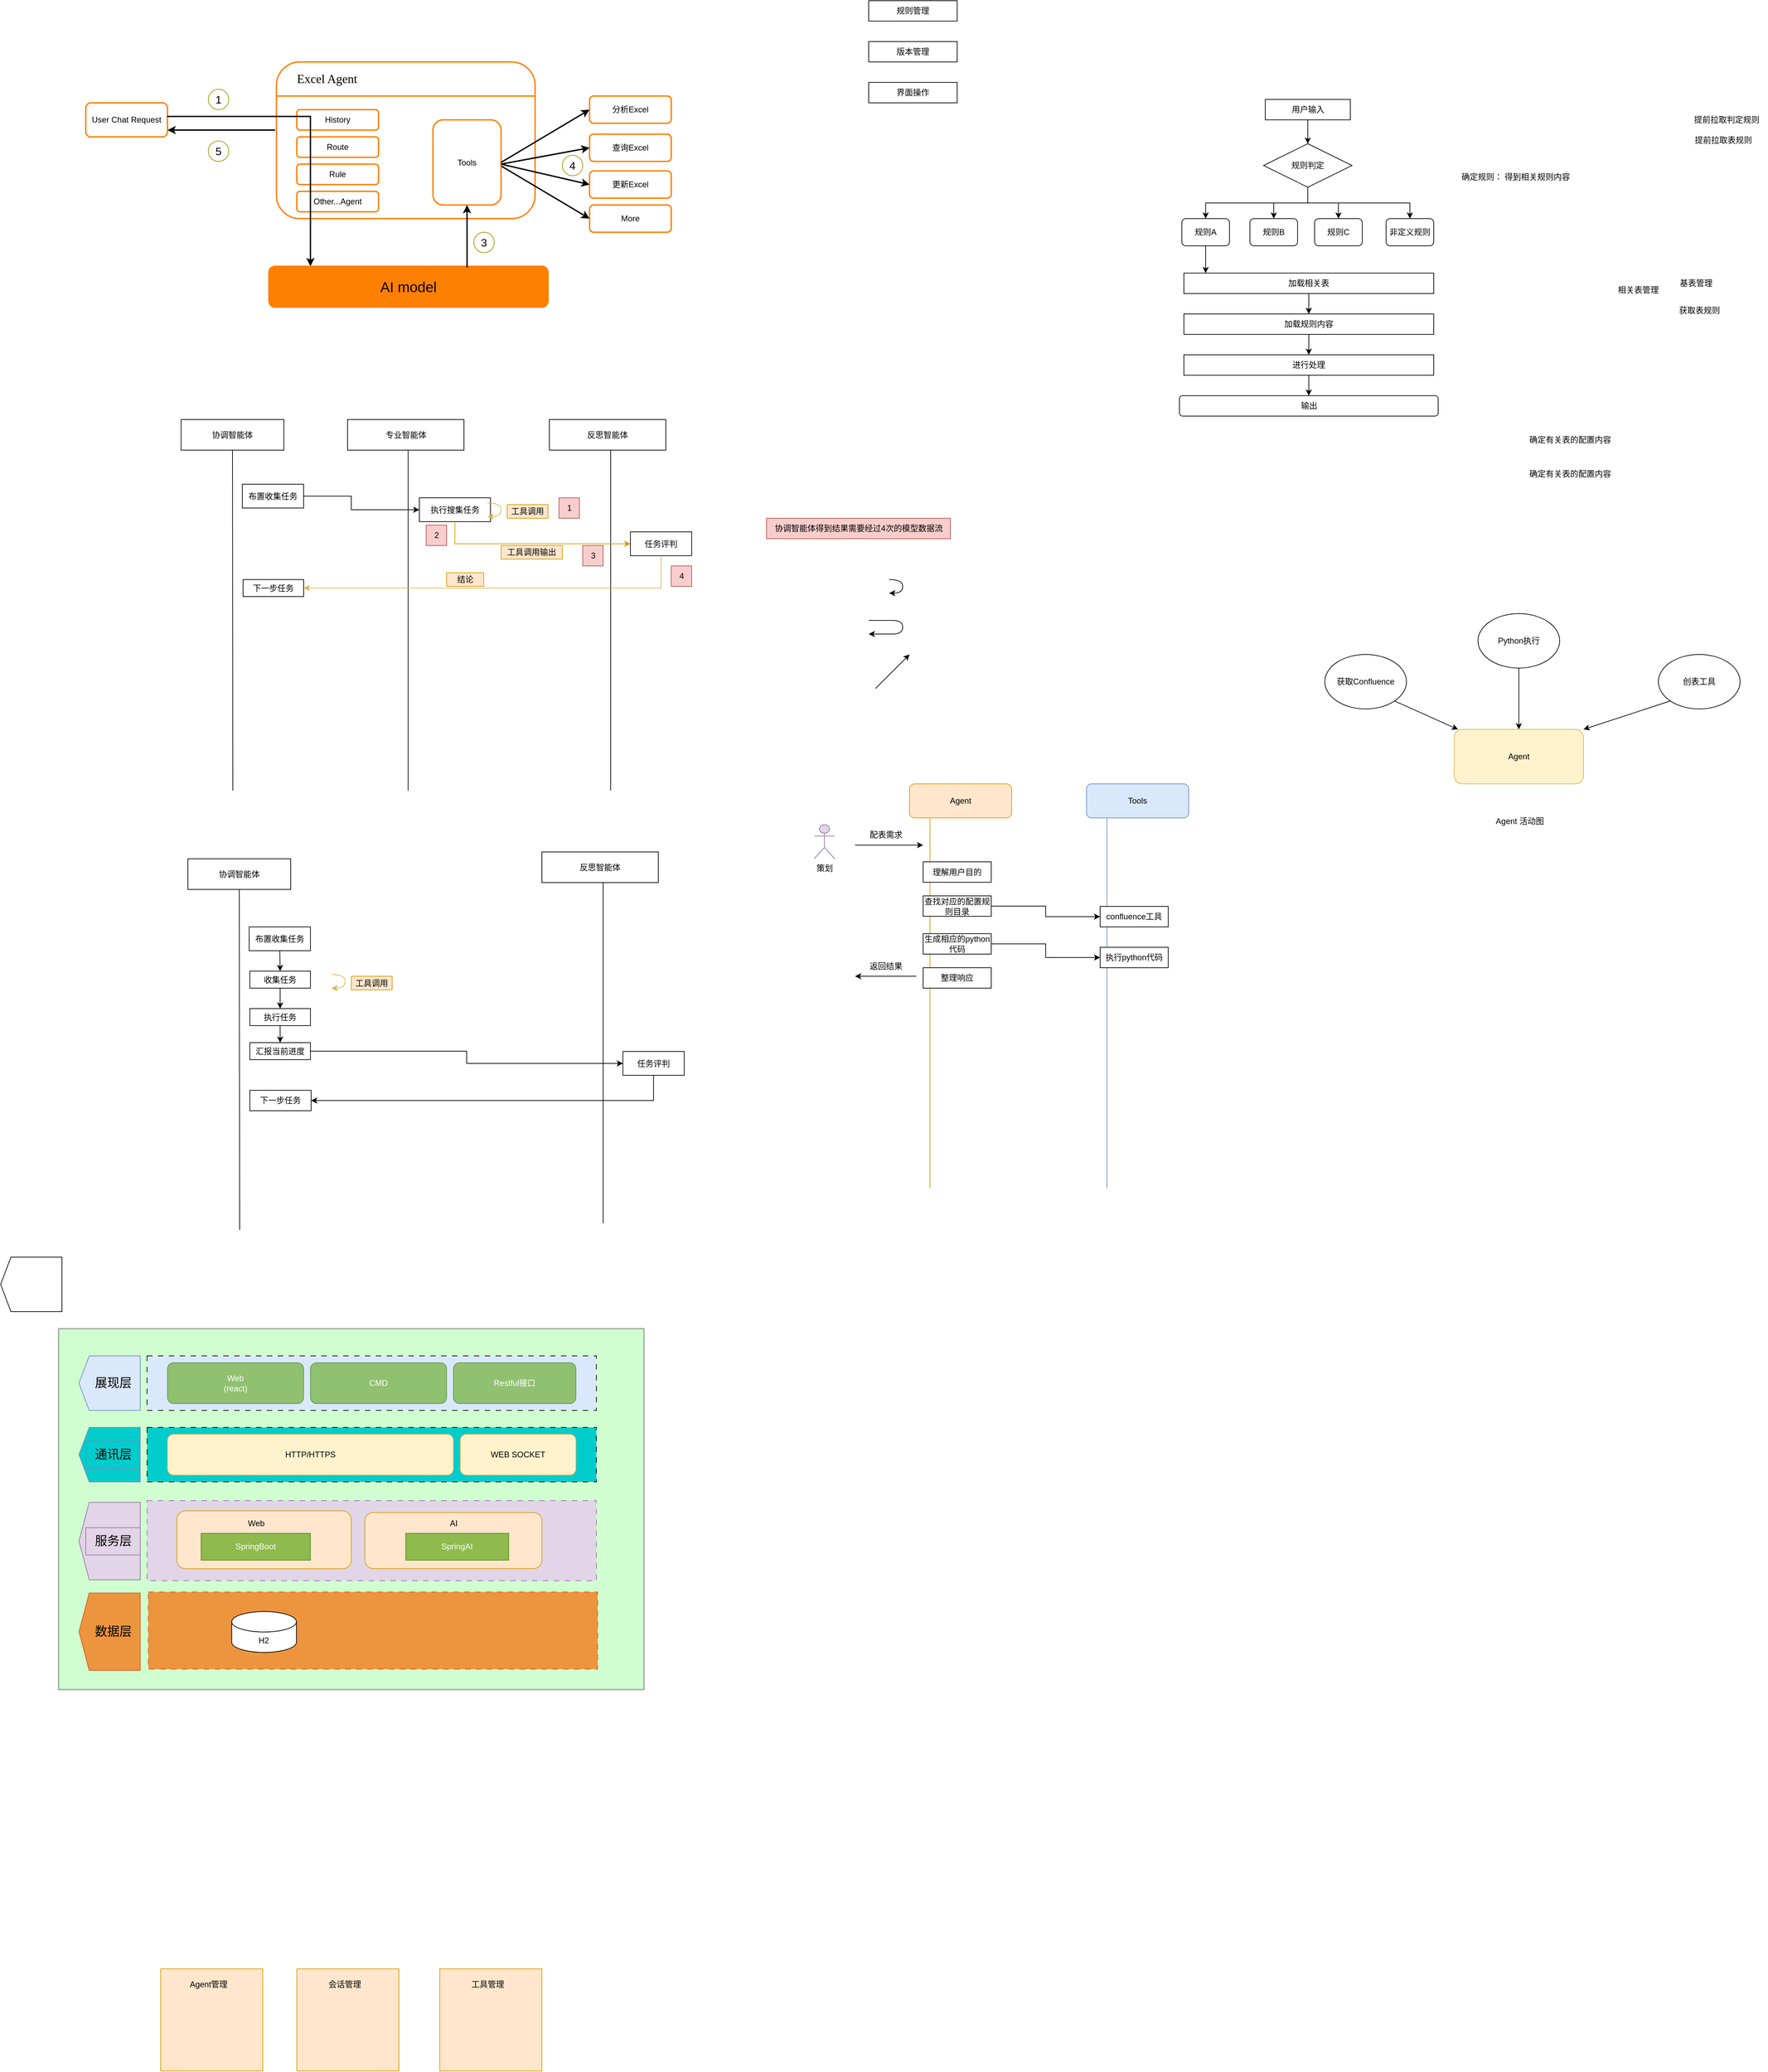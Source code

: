 <mxfile version="27.1.6">
  <diagram name="第 1 页" id="lMS9jua2yjPciFoXlcF-">
    <mxGraphModel dx="1426" dy="751" grid="1" gridSize="10" guides="1" tooltips="1" connect="1" arrows="1" fold="1" page="1" pageScale="1" pageWidth="4681" pageHeight="3300" math="0" shadow="0">
      <root>
        <mxCell id="0" />
        <mxCell id="1" parent="0" />
        <mxCell id="2_Mty83IuTYaTWN7wXRP-2" value="User Chat Request" style="rounded=1;whiteSpace=wrap;html=1;strokeColor=#FF8000;strokeWidth=2;" parent="1" vertex="1">
          <mxGeometry x="190" y="240" width="120" height="50" as="geometry" />
        </mxCell>
        <mxCell id="2_Mty83IuTYaTWN7wXRP-6" value="" style="group;fillColor=none;fillStyle=dashed;" parent="1" vertex="1" connectable="0">
          <mxGeometry x="470" y="180" width="380" height="230" as="geometry" />
        </mxCell>
        <mxCell id="2_Mty83IuTYaTWN7wXRP-4" value="" style="rounded=1;whiteSpace=wrap;html=1;strokeColor=#FF8000;strokeWidth=2;" parent="2_Mty83IuTYaTWN7wXRP-6" vertex="1">
          <mxGeometry width="380" height="230" as="geometry" />
        </mxCell>
        <mxCell id="2_Mty83IuTYaTWN7wXRP-5" value="" style="endArrow=none;html=1;rounded=0;strokeColor=#FF8000;strokeWidth=2;" parent="2_Mty83IuTYaTWN7wXRP-6" edge="1">
          <mxGeometry width="50" height="50" relative="1" as="geometry">
            <mxPoint y="50.003" as="sourcePoint" />
            <mxPoint x="380" y="50.003" as="targetPoint" />
          </mxGeometry>
        </mxCell>
        <mxCell id="2_Mty83IuTYaTWN7wXRP-7" value="&lt;font style=&quot;font-size: 18px;&quot;&gt;Excel Agent&lt;/font&gt;" style="text;html=1;align=center;verticalAlign=middle;resizable=0;points=[];autosize=1;strokeColor=none;fillColor=none;fontSize=15;fontFamily=Verdana;" parent="2_Mty83IuTYaTWN7wXRP-6" vertex="1">
          <mxGeometry x="9" y="5" width="130" height="40" as="geometry" />
        </mxCell>
        <mxCell id="2_Mty83IuTYaTWN7wXRP-14" value="Route" style="rounded=1;whiteSpace=wrap;html=1;strokeColor=#FF8000;strokeWidth=2;" parent="2_Mty83IuTYaTWN7wXRP-6" vertex="1">
          <mxGeometry x="30" y="110" width="120" height="30" as="geometry" />
        </mxCell>
        <mxCell id="2_Mty83IuTYaTWN7wXRP-15" value="Rule" style="rounded=1;whiteSpace=wrap;html=1;strokeColor=#FF8000;strokeWidth=2;" parent="2_Mty83IuTYaTWN7wXRP-6" vertex="1">
          <mxGeometry x="30" y="150" width="120" height="30" as="geometry" />
        </mxCell>
        <mxCell id="2_Mty83IuTYaTWN7wXRP-16" value="Other...Agent" style="rounded=1;whiteSpace=wrap;html=1;strokeColor=#FF8000;strokeWidth=2;" parent="2_Mty83IuTYaTWN7wXRP-6" vertex="1">
          <mxGeometry x="30" y="190" width="120" height="30" as="geometry" />
        </mxCell>
        <mxCell id="2_Mty83IuTYaTWN7wXRP-17" value="History" style="rounded=1;whiteSpace=wrap;html=1;strokeColor=#FF8000;strokeWidth=2;fillColor=none;" parent="2_Mty83IuTYaTWN7wXRP-6" vertex="1">
          <mxGeometry x="30" y="70" width="120" height="30" as="geometry" />
        </mxCell>
        <mxCell id="2_Mty83IuTYaTWN7wXRP-19" value="Tools" style="rounded=1;whiteSpace=wrap;html=1;strokeColor=#FF8000;strokeWidth=2;" parent="2_Mty83IuTYaTWN7wXRP-6" vertex="1">
          <mxGeometry x="230" y="85" width="100" height="125" as="geometry" />
        </mxCell>
        <mxCell id="2_Mty83IuTYaTWN7wXRP-18" value="" style="endArrow=classic;html=1;rounded=0;edgeStyle=orthogonalEdgeStyle;strokeWidth=2;exitX=0.996;exitY=0.399;exitDx=0;exitDy=0;exitPerimeter=0;" parent="1" source="2_Mty83IuTYaTWN7wXRP-2" edge="1">
          <mxGeometry width="50" height="50" relative="1" as="geometry">
            <mxPoint x="330" y="260" as="sourcePoint" />
            <mxPoint x="520" y="480" as="targetPoint" />
            <Array as="points">
              <mxPoint x="520" y="260" />
            </Array>
          </mxGeometry>
        </mxCell>
        <mxCell id="2_Mty83IuTYaTWN7wXRP-12" value="&lt;font style=&quot;font-size: 21px;&quot;&gt;AI model&lt;/font&gt;" style="rounded=1;whiteSpace=wrap;html=1;strokeColor=#FF8000;strokeWidth=2;fillColor=#FF8000;" parent="1" vertex="1">
          <mxGeometry x="459" y="480" width="410" height="60" as="geometry" />
        </mxCell>
        <mxCell id="2_Mty83IuTYaTWN7wXRP-20" value="查询Excel" style="rounded=1;whiteSpace=wrap;html=1;strokeColor=#FF8000;strokeWidth=2;" parent="1" vertex="1">
          <mxGeometry x="930" y="286" width="120" height="40" as="geometry" />
        </mxCell>
        <mxCell id="2_Mty83IuTYaTWN7wXRP-21" value="分析Excel" style="rounded=1;whiteSpace=wrap;html=1;strokeColor=#FF8000;strokeWidth=2;" parent="1" vertex="1">
          <mxGeometry x="930" y="230" width="120" height="40" as="geometry" />
        </mxCell>
        <mxCell id="2_Mty83IuTYaTWN7wXRP-22" value="更新Excel" style="rounded=1;whiteSpace=wrap;html=1;strokeColor=#FF8000;strokeWidth=2;" parent="1" vertex="1">
          <mxGeometry x="930" y="340" width="120" height="40" as="geometry" />
        </mxCell>
        <mxCell id="2_Mty83IuTYaTWN7wXRP-23" value="" style="endArrow=classic;html=1;rounded=0;exitX=0.71;exitY=0.033;exitDx=0;exitDy=0;exitPerimeter=0;entryX=0.5;entryY=1;entryDx=0;entryDy=0;strokeWidth=2;" parent="1" source="2_Mty83IuTYaTWN7wXRP-12" target="2_Mty83IuTYaTWN7wXRP-19" edge="1">
          <mxGeometry width="50" height="50" relative="1" as="geometry">
            <mxPoint x="700" y="410" as="sourcePoint" />
            <mxPoint x="750" y="360" as="targetPoint" />
          </mxGeometry>
        </mxCell>
        <mxCell id="2_Mty83IuTYaTWN7wXRP-24" value="" style="endArrow=classic;html=1;rounded=0;exitX=1;exitY=0.5;exitDx=0;exitDy=0;entryX=0;entryY=0.5;entryDx=0;entryDy=0;strokeWidth=2;" parent="1" source="2_Mty83IuTYaTWN7wXRP-19" target="2_Mty83IuTYaTWN7wXRP-21" edge="1">
          <mxGeometry width="50" height="50" relative="1" as="geometry">
            <mxPoint x="810" y="320" as="sourcePoint" />
            <mxPoint x="860" y="270" as="targetPoint" />
          </mxGeometry>
        </mxCell>
        <mxCell id="2_Mty83IuTYaTWN7wXRP-25" value="" style="endArrow=classic;html=1;rounded=0;entryX=0;entryY=0.5;entryDx=0;entryDy=0;strokeWidth=2;" parent="1" target="2_Mty83IuTYaTWN7wXRP-20" edge="1">
          <mxGeometry width="50" height="50" relative="1" as="geometry">
            <mxPoint x="800" y="330" as="sourcePoint" />
            <mxPoint x="940" y="250" as="targetPoint" />
          </mxGeometry>
        </mxCell>
        <mxCell id="2_Mty83IuTYaTWN7wXRP-26" value="" style="endArrow=classic;html=1;rounded=0;entryX=0;entryY=0.5;entryDx=0;entryDy=0;strokeWidth=2;" parent="1" target="2_Mty83IuTYaTWN7wXRP-22" edge="1">
          <mxGeometry width="50" height="50" relative="1" as="geometry">
            <mxPoint x="800" y="330" as="sourcePoint" />
            <mxPoint x="940" y="320" as="targetPoint" />
          </mxGeometry>
        </mxCell>
        <mxCell id="2_Mty83IuTYaTWN7wXRP-27" value="" style="endArrow=classic;html=1;rounded=0;exitX=-0.005;exitY=0.435;exitDx=0;exitDy=0;exitPerimeter=0;strokeWidth=2;" parent="1" source="2_Mty83IuTYaTWN7wXRP-4" edge="1">
          <mxGeometry width="50" height="50" relative="1" as="geometry">
            <mxPoint x="450" y="280" as="sourcePoint" />
            <mxPoint x="310" y="280" as="targetPoint" />
          </mxGeometry>
        </mxCell>
        <mxCell id="2_Mty83IuTYaTWN7wXRP-29" value="&lt;font style=&quot;font-size: 16px;&quot;&gt;1&lt;/font&gt;" style="ellipse;whiteSpace=wrap;html=1;fillColor=none;strokeColor=#999900;" parent="1" vertex="1">
          <mxGeometry x="370" y="220" width="30" height="30" as="geometry" />
        </mxCell>
        <mxCell id="2_Mty83IuTYaTWN7wXRP-30" value="&lt;font style=&quot;font-size: 16px;&quot;&gt;5&lt;/font&gt;" style="ellipse;whiteSpace=wrap;html=1;fillColor=none;strokeColor=#999900;" parent="1" vertex="1">
          <mxGeometry x="370" y="296" width="30" height="30" as="geometry" />
        </mxCell>
        <mxCell id="2_Mty83IuTYaTWN7wXRP-31" value="&lt;font style=&quot;font-size: 16px;&quot;&gt;3&lt;/font&gt;" style="ellipse;whiteSpace=wrap;html=1;fillColor=none;strokeColor=#999900;" parent="1" vertex="1">
          <mxGeometry x="760" y="430" width="30" height="30" as="geometry" />
        </mxCell>
        <mxCell id="2_Mty83IuTYaTWN7wXRP-32" value="&lt;font style=&quot;font-size: 16px;&quot;&gt;4&lt;/font&gt;" style="ellipse;whiteSpace=wrap;html=1;fillColor=none;strokeColor=#999900;" parent="1" vertex="1">
          <mxGeometry x="890" y="317" width="30" height="30" as="geometry" />
        </mxCell>
        <mxCell id="2_Mty83IuTYaTWN7wXRP-33" value="More" style="rounded=1;whiteSpace=wrap;html=1;strokeColor=#FF8000;strokeWidth=2;" parent="1" vertex="1">
          <mxGeometry x="930" y="390" width="120" height="40" as="geometry" />
        </mxCell>
        <mxCell id="2_Mty83IuTYaTWN7wXRP-34" value="" style="endArrow=classic;html=1;rounded=0;entryX=0;entryY=0.5;entryDx=0;entryDy=0;strokeWidth=2;exitX=1.008;exitY=0.545;exitDx=0;exitDy=0;exitPerimeter=0;" parent="1" source="2_Mty83IuTYaTWN7wXRP-19" target="2_Mty83IuTYaTWN7wXRP-33" edge="1">
          <mxGeometry width="50" height="50" relative="1" as="geometry">
            <mxPoint x="810" y="340" as="sourcePoint" />
            <mxPoint x="940" y="370" as="targetPoint" />
          </mxGeometry>
        </mxCell>
        <mxCell id="u-bmeiGmhYx5XkkNCnXn-22" style="edgeStyle=orthogonalEdgeStyle;rounded=0;orthogonalLoop=1;jettySize=auto;html=1;exitX=0.5;exitY=1;exitDx=0;exitDy=0;entryX=0.5;entryY=0;entryDx=0;entryDy=0;" parent="1" source="u-bmeiGmhYx5XkkNCnXn-1" target="u-bmeiGmhYx5XkkNCnXn-2" edge="1">
          <mxGeometry relative="1" as="geometry" />
        </mxCell>
        <mxCell id="u-bmeiGmhYx5XkkNCnXn-1" value="用户输入" style="rounded=0;whiteSpace=wrap;html=1;" parent="1" vertex="1">
          <mxGeometry x="1922.5" y="235" width="125" height="30" as="geometry" />
        </mxCell>
        <mxCell id="u-bmeiGmhYx5XkkNCnXn-10" style="edgeStyle=orthogonalEdgeStyle;rounded=0;orthogonalLoop=1;jettySize=auto;html=1;exitX=0.5;exitY=1;exitDx=0;exitDy=0;entryX=0.5;entryY=0;entryDx=0;entryDy=0;" parent="1" source="u-bmeiGmhYx5XkkNCnXn-2" target="u-bmeiGmhYx5XkkNCnXn-6" edge="1">
          <mxGeometry relative="1" as="geometry" />
        </mxCell>
        <mxCell id="u-bmeiGmhYx5XkkNCnXn-11" style="edgeStyle=orthogonalEdgeStyle;rounded=0;orthogonalLoop=1;jettySize=auto;html=1;exitX=0.5;exitY=1;exitDx=0;exitDy=0;entryX=0.5;entryY=0;entryDx=0;entryDy=0;" parent="1" source="u-bmeiGmhYx5XkkNCnXn-2" target="u-bmeiGmhYx5XkkNCnXn-7" edge="1">
          <mxGeometry relative="1" as="geometry" />
        </mxCell>
        <mxCell id="u-bmeiGmhYx5XkkNCnXn-12" style="edgeStyle=orthogonalEdgeStyle;rounded=0;orthogonalLoop=1;jettySize=auto;html=1;exitX=0.5;exitY=1;exitDx=0;exitDy=0;entryX=0.5;entryY=0;entryDx=0;entryDy=0;" parent="1" source="u-bmeiGmhYx5XkkNCnXn-2" target="u-bmeiGmhYx5XkkNCnXn-8" edge="1">
          <mxGeometry relative="1" as="geometry" />
        </mxCell>
        <mxCell id="u-bmeiGmhYx5XkkNCnXn-13" style="edgeStyle=orthogonalEdgeStyle;rounded=0;orthogonalLoop=1;jettySize=auto;html=1;exitX=0.5;exitY=1;exitDx=0;exitDy=0;entryX=0.5;entryY=0;entryDx=0;entryDy=0;" parent="1" source="u-bmeiGmhYx5XkkNCnXn-2" target="u-bmeiGmhYx5XkkNCnXn-9" edge="1">
          <mxGeometry relative="1" as="geometry" />
        </mxCell>
        <mxCell id="u-bmeiGmhYx5XkkNCnXn-2" value="规则判定" style="rhombus;whiteSpace=wrap;html=1;" parent="1" vertex="1">
          <mxGeometry x="1920" y="300" width="130" height="64" as="geometry" />
        </mxCell>
        <mxCell id="u-bmeiGmhYx5XkkNCnXn-3" value="规则管理" style="rounded=0;whiteSpace=wrap;html=1;" parent="1" vertex="1">
          <mxGeometry x="1340" y="90" width="130" height="30" as="geometry" />
        </mxCell>
        <mxCell id="u-bmeiGmhYx5XkkNCnXn-4" value="版本管理" style="rounded=0;whiteSpace=wrap;html=1;" parent="1" vertex="1">
          <mxGeometry x="1340" y="150" width="130" height="30" as="geometry" />
        </mxCell>
        <mxCell id="u-bmeiGmhYx5XkkNCnXn-5" value="界面操作" style="rounded=0;whiteSpace=wrap;html=1;" parent="1" vertex="1">
          <mxGeometry x="1340" y="210" width="130" height="30" as="geometry" />
        </mxCell>
        <mxCell id="u-bmeiGmhYx5XkkNCnXn-6" value="规则A" style="rounded=1;whiteSpace=wrap;html=1;" parent="1" vertex="1">
          <mxGeometry x="1800" y="410" width="70" height="40" as="geometry" />
        </mxCell>
        <mxCell id="u-bmeiGmhYx5XkkNCnXn-7" value="规则B" style="rounded=1;whiteSpace=wrap;html=1;" parent="1" vertex="1">
          <mxGeometry x="1900" y="410" width="70" height="40" as="geometry" />
        </mxCell>
        <mxCell id="u-bmeiGmhYx5XkkNCnXn-8" value="规则C" style="rounded=1;whiteSpace=wrap;html=1;" parent="1" vertex="1">
          <mxGeometry x="1995" y="410" width="70" height="40" as="geometry" />
        </mxCell>
        <mxCell id="u-bmeiGmhYx5XkkNCnXn-9" value="非定义规则" style="rounded=1;whiteSpace=wrap;html=1;" parent="1" vertex="1">
          <mxGeometry x="2100" y="410" width="70" height="40" as="geometry" />
        </mxCell>
        <mxCell id="u-bmeiGmhYx5XkkNCnXn-14" value="输出" style="rounded=1;whiteSpace=wrap;html=1;" parent="1" vertex="1">
          <mxGeometry x="1796.5" y="670" width="380" height="30" as="geometry" />
        </mxCell>
        <mxCell id="u-bmeiGmhYx5XkkNCnXn-19" style="edgeStyle=orthogonalEdgeStyle;rounded=0;orthogonalLoop=1;jettySize=auto;html=1;exitX=0.5;exitY=1;exitDx=0;exitDy=0;" parent="1" source="u-bmeiGmhYx5XkkNCnXn-15" target="u-bmeiGmhYx5XkkNCnXn-16" edge="1">
          <mxGeometry relative="1" as="geometry" />
        </mxCell>
        <mxCell id="u-bmeiGmhYx5XkkNCnXn-15" value="加载相关表" style="rounded=0;whiteSpace=wrap;html=1;" parent="1" vertex="1">
          <mxGeometry x="1803" y="490" width="367" height="30" as="geometry" />
        </mxCell>
        <mxCell id="u-bmeiGmhYx5XkkNCnXn-20" style="edgeStyle=orthogonalEdgeStyle;rounded=0;orthogonalLoop=1;jettySize=auto;html=1;exitX=0.5;exitY=1;exitDx=0;exitDy=0;entryX=0.5;entryY=0;entryDx=0;entryDy=0;" parent="1" source="u-bmeiGmhYx5XkkNCnXn-16" target="u-bmeiGmhYx5XkkNCnXn-17" edge="1">
          <mxGeometry relative="1" as="geometry" />
        </mxCell>
        <mxCell id="u-bmeiGmhYx5XkkNCnXn-16" value="加载规则内容" style="rounded=0;whiteSpace=wrap;html=1;" parent="1" vertex="1">
          <mxGeometry x="1803" y="550" width="367" height="30" as="geometry" />
        </mxCell>
        <mxCell id="u-bmeiGmhYx5XkkNCnXn-21" style="edgeStyle=orthogonalEdgeStyle;rounded=0;orthogonalLoop=1;jettySize=auto;html=1;exitX=0.5;exitY=1;exitDx=0;exitDy=0;" parent="1" source="u-bmeiGmhYx5XkkNCnXn-17" target="u-bmeiGmhYx5XkkNCnXn-14" edge="1">
          <mxGeometry relative="1" as="geometry" />
        </mxCell>
        <mxCell id="u-bmeiGmhYx5XkkNCnXn-17" value="进行处理" style="rounded=0;whiteSpace=wrap;html=1;" parent="1" vertex="1">
          <mxGeometry x="1803" y="610" width="367" height="30" as="geometry" />
        </mxCell>
        <mxCell id="u-bmeiGmhYx5XkkNCnXn-18" style="edgeStyle=orthogonalEdgeStyle;rounded=0;orthogonalLoop=1;jettySize=auto;html=1;exitX=0.5;exitY=1;exitDx=0;exitDy=0;" parent="1" source="u-bmeiGmhYx5XkkNCnXn-6" edge="1">
          <mxGeometry relative="1" as="geometry">
            <mxPoint x="1835" y="490" as="targetPoint" />
          </mxGeometry>
        </mxCell>
        <mxCell id="u-bmeiGmhYx5XkkNCnXn-24" value="提前拉取判定规则" style="text;html=1;align=center;verticalAlign=middle;resizable=0;points=[];autosize=1;strokeColor=none;fillColor=none;" parent="1" vertex="1">
          <mxGeometry x="2540" y="250" width="120" height="30" as="geometry" />
        </mxCell>
        <mxCell id="u-bmeiGmhYx5XkkNCnXn-25" value="提前拉取表规则" style="text;html=1;align=center;verticalAlign=middle;resizable=0;points=[];autosize=1;strokeColor=none;fillColor=none;" parent="1" vertex="1">
          <mxGeometry x="2540" y="280" width="110" height="30" as="geometry" />
        </mxCell>
        <mxCell id="u-bmeiGmhYx5XkkNCnXn-26" value="相关表管理" style="text;html=1;align=center;verticalAlign=middle;resizable=0;points=[];autosize=1;strokeColor=none;fillColor=none;" parent="1" vertex="1">
          <mxGeometry x="2430" y="500" width="80" height="30" as="geometry" />
        </mxCell>
        <mxCell id="u-bmeiGmhYx5XkkNCnXn-27" value="基表管理" style="text;html=1;align=center;verticalAlign=middle;resizable=0;points=[];autosize=1;strokeColor=none;fillColor=none;" parent="1" vertex="1">
          <mxGeometry x="2520" y="490" width="70" height="30" as="geometry" />
        </mxCell>
        <mxCell id="u-bmeiGmhYx5XkkNCnXn-28" value="获取表规则" style="text;html=1;align=center;verticalAlign=middle;resizable=0;points=[];autosize=1;strokeColor=none;fillColor=none;" parent="1" vertex="1">
          <mxGeometry x="2520" y="530" width="80" height="30" as="geometry" />
        </mxCell>
        <mxCell id="u-bmeiGmhYx5XkkNCnXn-29" value="确定规则： 得到相关规则内容" style="text;html=1;align=center;verticalAlign=middle;resizable=0;points=[];autosize=1;strokeColor=none;fillColor=none;" parent="1" vertex="1">
          <mxGeometry x="2200" y="334" width="180" height="30" as="geometry" />
        </mxCell>
        <mxCell id="u-bmeiGmhYx5XkkNCnXn-30" value="确定有关表的配置内容" style="text;html=1;align=center;verticalAlign=middle;resizable=0;points=[];autosize=1;strokeColor=none;fillColor=none;" parent="1" vertex="1">
          <mxGeometry x="2300" y="720" width="140" height="30" as="geometry" />
        </mxCell>
        <mxCell id="u-bmeiGmhYx5XkkNCnXn-31" value="确定有关表的配置内容" style="text;html=1;align=center;verticalAlign=middle;resizable=0;points=[];autosize=1;strokeColor=none;fillColor=none;" parent="1" vertex="1">
          <mxGeometry x="2300" y="770" width="140" height="30" as="geometry" />
        </mxCell>
        <mxCell id="_TTQdavlwrZ-r9L4tjRO-7" value="" style="group" parent="1" vertex="1" connectable="0">
          <mxGeometry x="871" y="705" width="209" height="545" as="geometry" />
        </mxCell>
        <mxCell id="_TTQdavlwrZ-r9L4tjRO-3" value="反思智能体" style="rounded=0;whiteSpace=wrap;html=1;" parent="_TTQdavlwrZ-r9L4tjRO-7" vertex="1">
          <mxGeometry width="171" height="45" as="geometry" />
        </mxCell>
        <mxCell id="_TTQdavlwrZ-r9L4tjRO-6" value="" style="endArrow=none;html=1;rounded=0;entryX=0.5;entryY=1;entryDx=0;entryDy=0;" parent="_TTQdavlwrZ-r9L4tjRO-7" edge="1">
          <mxGeometry width="50" height="50" relative="1" as="geometry">
            <mxPoint x="90" y="545" as="sourcePoint" />
            <mxPoint x="90" y="45" as="targetPoint" />
          </mxGeometry>
        </mxCell>
        <mxCell id="_TTQdavlwrZ-r9L4tjRO-22" value="任务评判" style="rounded=0;whiteSpace=wrap;html=1;" parent="_TTQdavlwrZ-r9L4tjRO-7" vertex="1">
          <mxGeometry x="119" y="165" width="90" height="35" as="geometry" />
        </mxCell>
        <mxCell id="_TTQdavlwrZ-r9L4tjRO-55" value="1" style="text;html=1;align=center;verticalAlign=middle;resizable=0;points=[];autosize=1;strokeColor=#b85450;fillColor=#f8cecc;" parent="_TTQdavlwrZ-r9L4tjRO-7" vertex="1">
          <mxGeometry x="14" y="115" width="30" height="30" as="geometry" />
        </mxCell>
        <mxCell id="_TTQdavlwrZ-r9L4tjRO-57" value="4" style="text;html=1;align=center;verticalAlign=middle;resizable=0;points=[];autosize=1;strokeColor=#b85450;fillColor=#f8cecc;" parent="_TTQdavlwrZ-r9L4tjRO-7" vertex="1">
          <mxGeometry x="179" y="215" width="30" height="30" as="geometry" />
        </mxCell>
        <mxCell id="_TTQdavlwrZ-r9L4tjRO-66" value="3" style="text;html=1;align=center;verticalAlign=middle;resizable=0;points=[];autosize=1;strokeColor=#b85450;fillColor=#f8cecc;" parent="_TTQdavlwrZ-r9L4tjRO-7" vertex="1">
          <mxGeometry x="49" y="185" width="30" height="30" as="geometry" />
        </mxCell>
        <mxCell id="_TTQdavlwrZ-r9L4tjRO-8" value="" style="group" parent="1" vertex="1" connectable="0">
          <mxGeometry x="574.5" y="705" width="235.5" height="545" as="geometry" />
        </mxCell>
        <mxCell id="_TTQdavlwrZ-r9L4tjRO-2" value="专业智能体" style="rounded=0;whiteSpace=wrap;html=1;" parent="_TTQdavlwrZ-r9L4tjRO-8" vertex="1">
          <mxGeometry width="171" height="45" as="geometry" />
        </mxCell>
        <mxCell id="_TTQdavlwrZ-r9L4tjRO-5" value="" style="endArrow=none;html=1;rounded=0;entryX=0.5;entryY=1;entryDx=0;entryDy=0;" parent="_TTQdavlwrZ-r9L4tjRO-8" edge="1">
          <mxGeometry width="50" height="50" relative="1" as="geometry">
            <mxPoint x="89" y="545" as="sourcePoint" />
            <mxPoint x="89" y="45" as="targetPoint" />
          </mxGeometry>
        </mxCell>
        <mxCell id="_TTQdavlwrZ-r9L4tjRO-11" value="执行搜集任务" style="rounded=0;whiteSpace=wrap;html=1;" parent="_TTQdavlwrZ-r9L4tjRO-8" vertex="1">
          <mxGeometry x="105.5" y="115" width="104.5" height="35" as="geometry" />
        </mxCell>
        <mxCell id="_TTQdavlwrZ-r9L4tjRO-15" value="" style="curved=1;endArrow=classic;html=1;rounded=0;fillColor=#fff2cc;strokeColor=#d6b656;" parent="_TTQdavlwrZ-r9L4tjRO-8" edge="1">
          <mxGeometry width="50" height="50" relative="1" as="geometry">
            <mxPoint x="205.5" y="122.5" as="sourcePoint" />
            <mxPoint x="205.5" y="142.5" as="targetPoint" />
            <Array as="points">
              <mxPoint x="225.5" y="122.5" />
              <mxPoint x="225.5" y="142.5" />
            </Array>
          </mxGeometry>
        </mxCell>
        <mxCell id="_TTQdavlwrZ-r9L4tjRO-34" value="&lt;span style=&quot;text-wrap-mode: nowrap;&quot;&gt;结论&lt;/span&gt;" style="rounded=0;whiteSpace=wrap;html=1;fillColor=#ffe6cc;strokeColor=#d79b00;" parent="_TTQdavlwrZ-r9L4tjRO-8" vertex="1">
          <mxGeometry x="145.5" y="225" width="54.5" height="20" as="geometry" />
        </mxCell>
        <mxCell id="_TTQdavlwrZ-r9L4tjRO-56" value="2" style="text;html=1;align=center;verticalAlign=middle;resizable=0;points=[];autosize=1;strokeColor=#b85450;fillColor=#f8cecc;" parent="_TTQdavlwrZ-r9L4tjRO-8" vertex="1">
          <mxGeometry x="115.5" y="155" width="30" height="30" as="geometry" />
        </mxCell>
        <mxCell id="_TTQdavlwrZ-r9L4tjRO-9" value="" style="group" parent="1" vertex="1" connectable="0">
          <mxGeometry x="330" y="705" width="211" height="545" as="geometry" />
        </mxCell>
        <mxCell id="_TTQdavlwrZ-r9L4tjRO-1" value="协调智能体" style="rounded=0;whiteSpace=wrap;html=1;" parent="_TTQdavlwrZ-r9L4tjRO-9" vertex="1">
          <mxGeometry width="151" height="45" as="geometry" />
        </mxCell>
        <mxCell id="_TTQdavlwrZ-r9L4tjRO-4" value="" style="endArrow=none;html=1;rounded=0;entryX=0.5;entryY=1;entryDx=0;entryDy=0;" parent="_TTQdavlwrZ-r9L4tjRO-9" target="_TTQdavlwrZ-r9L4tjRO-1" edge="1">
          <mxGeometry width="50" height="50" relative="1" as="geometry">
            <mxPoint x="76" y="545" as="sourcePoint" />
            <mxPoint x="151" y="485" as="targetPoint" />
          </mxGeometry>
        </mxCell>
        <mxCell id="_TTQdavlwrZ-r9L4tjRO-10" value="布置收集任务" style="rounded=0;whiteSpace=wrap;html=1;" parent="_TTQdavlwrZ-r9L4tjRO-9" vertex="1">
          <mxGeometry x="90" y="95" width="90" height="35" as="geometry" />
        </mxCell>
        <mxCell id="_TTQdavlwrZ-r9L4tjRO-31" value="下一步任务" style="rounded=0;whiteSpace=wrap;html=1;" parent="_TTQdavlwrZ-r9L4tjRO-9" vertex="1">
          <mxGeometry x="91" y="235" width="89" height="25" as="geometry" />
        </mxCell>
        <mxCell id="_TTQdavlwrZ-r9L4tjRO-12" value="" style="curved=1;endArrow=classic;html=1;rounded=0;" parent="1" edge="1">
          <mxGeometry width="50" height="50" relative="1" as="geometry">
            <mxPoint x="1370" y="940" as="sourcePoint" />
            <mxPoint x="1370" y="960" as="targetPoint" />
            <Array as="points">
              <mxPoint x="1390" y="940" />
              <mxPoint x="1390" y="960" />
            </Array>
          </mxGeometry>
        </mxCell>
        <mxCell id="_TTQdavlwrZ-r9L4tjRO-13" value="" style="curved=1;endArrow=classic;html=1;rounded=0;" parent="1" edge="1">
          <mxGeometry width="50" height="50" relative="1" as="geometry">
            <mxPoint x="1340" y="1000" as="sourcePoint" />
            <mxPoint x="1340" y="1020" as="targetPoint" />
            <Array as="points">
              <mxPoint x="1360" y="1000" />
              <mxPoint x="1390" y="1000" />
              <mxPoint x="1390" y="1020" />
              <mxPoint x="1360" y="1020" />
            </Array>
          </mxGeometry>
        </mxCell>
        <mxCell id="_TTQdavlwrZ-r9L4tjRO-17" value="" style="endArrow=classic;html=1;rounded=0;" parent="1" edge="1">
          <mxGeometry width="50" height="50" relative="1" as="geometry">
            <mxPoint x="1350" y="1100" as="sourcePoint" />
            <mxPoint x="1400" y="1050" as="targetPoint" />
          </mxGeometry>
        </mxCell>
        <mxCell id="_TTQdavlwrZ-r9L4tjRO-27" value="" style="endArrow=classic;html=1;rounded=0;exitX=1;exitY=0.5;exitDx=0;exitDy=0;edgeStyle=orthogonalEdgeStyle;entryX=0;entryY=0.5;entryDx=0;entryDy=0;" parent="1" source="_TTQdavlwrZ-r9L4tjRO-10" target="_TTQdavlwrZ-r9L4tjRO-11" edge="1">
          <mxGeometry width="50" height="50" relative="1" as="geometry">
            <mxPoint x="550" y="960" as="sourcePoint" />
            <mxPoint x="600" y="910" as="targetPoint" />
            <Array as="points">
              <mxPoint x="580" y="818" />
              <mxPoint x="580" y="838" />
            </Array>
          </mxGeometry>
        </mxCell>
        <mxCell id="_TTQdavlwrZ-r9L4tjRO-28" value="&lt;span style=&quot;text-wrap-mode: nowrap;&quot;&gt;工具调用&lt;/span&gt;" style="rounded=0;whiteSpace=wrap;html=1;fillColor=#ffe6cc;strokeColor=#d79b00;" parent="1" vertex="1">
          <mxGeometry x="809" y="830" width="60" height="20" as="geometry" />
        </mxCell>
        <mxCell id="_TTQdavlwrZ-r9L4tjRO-29" value="" style="endArrow=classic;html=1;rounded=0;edgeStyle=orthogonalEdgeStyle;exitX=0.5;exitY=1;exitDx=0;exitDy=0;fillColor=#ffe6cc;strokeColor=#d79b00;" parent="1" source="_TTQdavlwrZ-r9L4tjRO-11" target="_TTQdavlwrZ-r9L4tjRO-22" edge="1">
          <mxGeometry width="50" height="50" relative="1" as="geometry">
            <mxPoint x="700" y="860" as="sourcePoint" />
            <mxPoint x="927.97" y="892.5" as="targetPoint" />
            <Array as="points">
              <mxPoint x="732" y="860" />
              <mxPoint x="732" y="890" />
            </Array>
          </mxGeometry>
        </mxCell>
        <mxCell id="_TTQdavlwrZ-r9L4tjRO-30" value="&lt;span style=&quot;text-wrap-mode: nowrap;&quot;&gt;工具调用输出&lt;/span&gt;" style="rounded=0;whiteSpace=wrap;html=1;fillColor=#ffe6cc;strokeColor=#d79b00;" parent="1" vertex="1">
          <mxGeometry x="800" y="890" width="90" height="20" as="geometry" />
        </mxCell>
        <mxCell id="_TTQdavlwrZ-r9L4tjRO-32" style="edgeStyle=orthogonalEdgeStyle;rounded=0;orthogonalLoop=1;jettySize=auto;html=1;exitX=0.5;exitY=1;exitDx=0;exitDy=0;entryX=1;entryY=0.5;entryDx=0;entryDy=0;fillColor=#fff2cc;strokeColor=#d6b656;" parent="1" source="_TTQdavlwrZ-r9L4tjRO-22" target="_TTQdavlwrZ-r9L4tjRO-31" edge="1">
          <mxGeometry relative="1" as="geometry" />
        </mxCell>
        <mxCell id="_TTQdavlwrZ-r9L4tjRO-35" value="" style="group" parent="1" vertex="1" connectable="0">
          <mxGeometry x="860" y="1340" width="190" height="545" as="geometry" />
        </mxCell>
        <mxCell id="_TTQdavlwrZ-r9L4tjRO-36" value="反思智能体" style="rounded=0;whiteSpace=wrap;html=1;" parent="_TTQdavlwrZ-r9L4tjRO-35" vertex="1">
          <mxGeometry width="171" height="45" as="geometry" />
        </mxCell>
        <mxCell id="_TTQdavlwrZ-r9L4tjRO-37" value="" style="endArrow=none;html=1;rounded=0;entryX=0.5;entryY=1;entryDx=0;entryDy=0;" parent="_TTQdavlwrZ-r9L4tjRO-35" edge="1">
          <mxGeometry width="50" height="50" relative="1" as="geometry">
            <mxPoint x="90" y="545" as="sourcePoint" />
            <mxPoint x="90" y="45" as="targetPoint" />
          </mxGeometry>
        </mxCell>
        <mxCell id="_TTQdavlwrZ-r9L4tjRO-38" value="任务评判" style="rounded=0;whiteSpace=wrap;html=1;" parent="_TTQdavlwrZ-r9L4tjRO-35" vertex="1">
          <mxGeometry x="119" y="293" width="90" height="35" as="geometry" />
        </mxCell>
        <mxCell id="_TTQdavlwrZ-r9L4tjRO-45" value="" style="group" parent="1" vertex="1" connectable="0">
          <mxGeometry x="340" y="1350" width="211" height="545" as="geometry" />
        </mxCell>
        <mxCell id="_TTQdavlwrZ-r9L4tjRO-46" value="协调智能体" style="rounded=0;whiteSpace=wrap;html=1;" parent="_TTQdavlwrZ-r9L4tjRO-45" vertex="1">
          <mxGeometry width="151" height="45" as="geometry" />
        </mxCell>
        <mxCell id="_TTQdavlwrZ-r9L4tjRO-47" value="" style="endArrow=none;html=1;rounded=0;entryX=0.5;entryY=1;entryDx=0;entryDy=0;" parent="_TTQdavlwrZ-r9L4tjRO-45" target="_TTQdavlwrZ-r9L4tjRO-46" edge="1">
          <mxGeometry width="50" height="50" relative="1" as="geometry">
            <mxPoint x="76" y="545" as="sourcePoint" />
            <mxPoint x="151" y="485" as="targetPoint" />
          </mxGeometry>
        </mxCell>
        <mxCell id="_TTQdavlwrZ-r9L4tjRO-78" style="edgeStyle=orthogonalEdgeStyle;rounded=0;orthogonalLoop=1;jettySize=auto;html=1;exitX=0.5;exitY=1;exitDx=0;exitDy=0;entryX=0.5;entryY=0;entryDx=0;entryDy=0;" parent="_TTQdavlwrZ-r9L4tjRO-45" source="_TTQdavlwrZ-r9L4tjRO-48" target="_TTQdavlwrZ-r9L4tjRO-49" edge="1">
          <mxGeometry relative="1" as="geometry" />
        </mxCell>
        <mxCell id="_TTQdavlwrZ-r9L4tjRO-48" value="布置收集任务" style="rounded=0;whiteSpace=wrap;html=1;" parent="_TTQdavlwrZ-r9L4tjRO-45" vertex="1">
          <mxGeometry x="90" y="100" width="90" height="35" as="geometry" />
        </mxCell>
        <mxCell id="_TTQdavlwrZ-r9L4tjRO-79" style="edgeStyle=orthogonalEdgeStyle;rounded=0;orthogonalLoop=1;jettySize=auto;html=1;exitX=0.5;exitY=1;exitDx=0;exitDy=0;" parent="_TTQdavlwrZ-r9L4tjRO-45" source="_TTQdavlwrZ-r9L4tjRO-49" target="_TTQdavlwrZ-r9L4tjRO-67" edge="1">
          <mxGeometry relative="1" as="geometry" />
        </mxCell>
        <mxCell id="_TTQdavlwrZ-r9L4tjRO-49" value="收集任务" style="rounded=0;whiteSpace=wrap;html=1;" parent="_TTQdavlwrZ-r9L4tjRO-45" vertex="1">
          <mxGeometry x="91" y="165" width="89" height="25" as="geometry" />
        </mxCell>
        <mxCell id="_TTQdavlwrZ-r9L4tjRO-80" style="edgeStyle=orthogonalEdgeStyle;rounded=0;orthogonalLoop=1;jettySize=auto;html=1;exitX=0.5;exitY=1;exitDx=0;exitDy=0;entryX=0.5;entryY=0;entryDx=0;entryDy=0;" parent="_TTQdavlwrZ-r9L4tjRO-45" source="_TTQdavlwrZ-r9L4tjRO-67" target="_TTQdavlwrZ-r9L4tjRO-77" edge="1">
          <mxGeometry relative="1" as="geometry">
            <mxPoint x="135.333" y="250" as="targetPoint" />
          </mxGeometry>
        </mxCell>
        <mxCell id="_TTQdavlwrZ-r9L4tjRO-67" value="执行任务" style="rounded=0;whiteSpace=wrap;html=1;" parent="_TTQdavlwrZ-r9L4tjRO-45" vertex="1">
          <mxGeometry x="91" y="220" width="89" height="25" as="geometry" />
        </mxCell>
        <mxCell id="_TTQdavlwrZ-r9L4tjRO-77" value="汇报当前进度" style="rounded=0;whiteSpace=wrap;html=1;" parent="_TTQdavlwrZ-r9L4tjRO-45" vertex="1">
          <mxGeometry x="91" y="270" width="89" height="25" as="geometry" />
        </mxCell>
        <mxCell id="_TTQdavlwrZ-r9L4tjRO-82" value="下一步任务" style="rounded=0;whiteSpace=wrap;html=1;" parent="_TTQdavlwrZ-r9L4tjRO-45" vertex="1">
          <mxGeometry x="91" y="340" width="90" height="30" as="geometry" />
        </mxCell>
        <mxCell id="_TTQdavlwrZ-r9L4tjRO-58" value="协调智能体得到结果需要经过4次的模型数据流" style="text;html=1;align=center;verticalAlign=middle;resizable=0;points=[];autosize=1;strokeColor=#b85450;fillColor=#f8cecc;" parent="1" vertex="1">
          <mxGeometry x="1190" y="850" width="270" height="30" as="geometry" />
        </mxCell>
        <mxCell id="_TTQdavlwrZ-r9L4tjRO-69" value="" style="curved=1;endArrow=classic;html=1;rounded=0;fillColor=#fff2cc;strokeColor=#d6b656;" parent="1" edge="1">
          <mxGeometry width="50" height="50" relative="1" as="geometry">
            <mxPoint x="551" y="1520" as="sourcePoint" />
            <mxPoint x="551" y="1540" as="targetPoint" />
            <Array as="points">
              <mxPoint x="571" y="1520" />
              <mxPoint x="571" y="1540" />
            </Array>
          </mxGeometry>
        </mxCell>
        <mxCell id="_TTQdavlwrZ-r9L4tjRO-70" value="&lt;span style=&quot;text-wrap-mode: nowrap;&quot;&gt;工具调用&lt;/span&gt;" style="rounded=0;whiteSpace=wrap;html=1;fillColor=#ffe6cc;strokeColor=#d79b00;" parent="1" vertex="1">
          <mxGeometry x="580" y="1522.5" width="60" height="20" as="geometry" />
        </mxCell>
        <mxCell id="_TTQdavlwrZ-r9L4tjRO-81" style="edgeStyle=orthogonalEdgeStyle;rounded=0;orthogonalLoop=1;jettySize=auto;html=1;exitX=1;exitY=0.5;exitDx=0;exitDy=0;entryX=0;entryY=0.5;entryDx=0;entryDy=0;" parent="1" source="_TTQdavlwrZ-r9L4tjRO-77" target="_TTQdavlwrZ-r9L4tjRO-38" edge="1">
          <mxGeometry relative="1" as="geometry" />
        </mxCell>
        <mxCell id="_TTQdavlwrZ-r9L4tjRO-83" style="edgeStyle=orthogonalEdgeStyle;rounded=0;orthogonalLoop=1;jettySize=auto;html=1;exitX=0.5;exitY=1;exitDx=0;exitDy=0;entryX=1;entryY=0.5;entryDx=0;entryDy=0;" parent="1" source="_TTQdavlwrZ-r9L4tjRO-38" target="_TTQdavlwrZ-r9L4tjRO-82" edge="1">
          <mxGeometry relative="1" as="geometry" />
        </mxCell>
        <mxCell id="Nz6BkkhqgRyXza3POle4-1" value="Agent" style="rounded=1;whiteSpace=wrap;html=1;fillColor=#fff2cc;strokeColor=#d6b656;" parent="1" vertex="1">
          <mxGeometry x="2200" y="1160" width="190" height="80" as="geometry" />
        </mxCell>
        <mxCell id="Nz6BkkhqgRyXza3POle4-10" style="edgeStyle=orthogonalEdgeStyle;rounded=0;orthogonalLoop=1;jettySize=auto;html=1;exitX=0.5;exitY=1;exitDx=0;exitDy=0;entryX=0.5;entryY=0;entryDx=0;entryDy=0;" parent="1" source="Nz6BkkhqgRyXza3POle4-2" target="Nz6BkkhqgRyXza3POle4-1" edge="1">
          <mxGeometry relative="1" as="geometry" />
        </mxCell>
        <mxCell id="Nz6BkkhqgRyXza3POle4-2" value="Python执行" style="ellipse;whiteSpace=wrap;html=1;" parent="1" vertex="1">
          <mxGeometry x="2235" y="990" width="120" height="80" as="geometry" />
        </mxCell>
        <mxCell id="Nz6BkkhqgRyXza3POle4-8" style="rounded=0;orthogonalLoop=1;jettySize=auto;html=1;exitX=1;exitY=1;exitDx=0;exitDy=0;" parent="1" source="Nz6BkkhqgRyXza3POle4-3" target="Nz6BkkhqgRyXza3POle4-1" edge="1">
          <mxGeometry relative="1" as="geometry" />
        </mxCell>
        <mxCell id="Nz6BkkhqgRyXza3POle4-3" value="获取Confluence" style="ellipse;whiteSpace=wrap;html=1;" parent="1" vertex="1">
          <mxGeometry x="2010" y="1050" width="120" height="80" as="geometry" />
        </mxCell>
        <mxCell id="Nz6BkkhqgRyXza3POle4-11" style="rounded=0;orthogonalLoop=1;jettySize=auto;html=1;exitX=0;exitY=1;exitDx=0;exitDy=0;entryX=1;entryY=0;entryDx=0;entryDy=0;" parent="1" source="Nz6BkkhqgRyXza3POle4-4" target="Nz6BkkhqgRyXza3POle4-1" edge="1">
          <mxGeometry relative="1" as="geometry" />
        </mxCell>
        <mxCell id="Nz6BkkhqgRyXza3POle4-4" value="创表工具" style="ellipse;whiteSpace=wrap;html=1;" parent="1" vertex="1">
          <mxGeometry x="2500" y="1050" width="120" height="80" as="geometry" />
        </mxCell>
        <mxCell id="Nz6BkkhqgRyXza3POle4-5" value="Agent 活动图" style="text;html=1;align=center;verticalAlign=middle;resizable=0;points=[];autosize=1;strokeColor=none;fillColor=none;" parent="1" vertex="1">
          <mxGeometry x="2251" y="1280" width="90" height="30" as="geometry" />
        </mxCell>
        <mxCell id="Nz6BkkhqgRyXza3POle4-13" value="策划" style="shape=umlActor;verticalLabelPosition=bottom;verticalAlign=top;html=1;outlineConnect=0;fillColor=#e1d5e7;strokeColor=#9673a6;" parent="1" vertex="1">
          <mxGeometry x="1260" y="1300" width="30" height="50" as="geometry" />
        </mxCell>
        <mxCell id="Nz6BkkhqgRyXza3POle4-14" value="" style="endArrow=classic;html=1;rounded=0;" parent="1" edge="1">
          <mxGeometry width="50" height="50" relative="1" as="geometry">
            <mxPoint x="1320" y="1330" as="sourcePoint" />
            <mxPoint x="1420" y="1330" as="targetPoint" />
          </mxGeometry>
        </mxCell>
        <mxCell id="Nz6BkkhqgRyXza3POle4-18" value="" style="group" parent="1" vertex="1" connectable="0">
          <mxGeometry x="1400" y="1240" width="190" height="594" as="geometry" />
        </mxCell>
        <mxCell id="Nz6BkkhqgRyXza3POle4-15" value="Agent" style="rounded=1;whiteSpace=wrap;html=1;fillColor=#ffe6cc;strokeColor=#d79b00;" parent="Nz6BkkhqgRyXza3POle4-18" vertex="1">
          <mxGeometry width="150" height="50" as="geometry" />
        </mxCell>
        <mxCell id="Nz6BkkhqgRyXza3POle4-16" value="" style="endArrow=none;html=1;rounded=0;fillColor=#ffe6cc;strokeColor=#d79b00;" parent="Nz6BkkhqgRyXza3POle4-18" edge="1">
          <mxGeometry width="50" height="50" relative="1" as="geometry">
            <mxPoint x="30" y="594" as="sourcePoint" />
            <mxPoint x="30" y="50" as="targetPoint" />
          </mxGeometry>
        </mxCell>
        <mxCell id="Nz6BkkhqgRyXza3POle4-17" value="理解用户目的" style="rounded=0;whiteSpace=wrap;html=1;" parent="Nz6BkkhqgRyXza3POle4-18" vertex="1">
          <mxGeometry x="20" y="114.5" width="100" height="30" as="geometry" />
        </mxCell>
        <mxCell id="Nz6BkkhqgRyXza3POle4-19" value="查找对应的配置规则目录" style="rounded=0;whiteSpace=wrap;html=1;" parent="Nz6BkkhqgRyXza3POle4-18" vertex="1">
          <mxGeometry x="20" y="164.5" width="100" height="30" as="geometry" />
        </mxCell>
        <mxCell id="Nz6BkkhqgRyXza3POle4-25" value="生成相应的python代码" style="rounded=0;whiteSpace=wrap;html=1;" parent="Nz6BkkhqgRyXza3POle4-18" vertex="1">
          <mxGeometry x="20" y="220" width="100" height="30" as="geometry" />
        </mxCell>
        <mxCell id="Nz6BkkhqgRyXza3POle4-39" value="整理响应" style="rounded=0;whiteSpace=wrap;html=1;" parent="Nz6BkkhqgRyXza3POle4-18" vertex="1">
          <mxGeometry x="20" y="270" width="100" height="30" as="geometry" />
        </mxCell>
        <mxCell id="Nz6BkkhqgRyXza3POle4-26" value="Tools" style="rounded=1;whiteSpace=wrap;html=1;fillColor=#dae8fc;strokeColor=#6c8ebf;" parent="1" vertex="1">
          <mxGeometry x="1660" y="1240" width="150" height="50" as="geometry" />
        </mxCell>
        <mxCell id="Nz6BkkhqgRyXza3POle4-27" value="" style="endArrow=none;html=1;rounded=0;fillColor=#dae8fc;strokeColor=#6c8ebf;" parent="1" edge="1">
          <mxGeometry width="50" height="50" relative="1" as="geometry">
            <mxPoint x="1690" y="1834" as="sourcePoint" />
            <mxPoint x="1690" y="1290" as="targetPoint" />
          </mxGeometry>
        </mxCell>
        <mxCell id="Nz6BkkhqgRyXza3POle4-29" value="confluence工具" style="rounded=0;whiteSpace=wrap;html=1;" parent="1" vertex="1">
          <mxGeometry x="1680" y="1420" width="100" height="30" as="geometry" />
        </mxCell>
        <mxCell id="Nz6BkkhqgRyXza3POle4-28" value="" style="endArrow=classic;html=1;rounded=0;exitX=1;exitY=0.5;exitDx=0;exitDy=0;entryX=0;entryY=0.5;entryDx=0;entryDy=0;edgeStyle=orthogonalEdgeStyle;" parent="1" source="Nz6BkkhqgRyXza3POle4-19" target="Nz6BkkhqgRyXza3POle4-29" edge="1">
          <mxGeometry width="50" height="50" relative="1" as="geometry">
            <mxPoint x="1560" y="1430" as="sourcePoint" />
            <mxPoint x="1610" y="1380" as="targetPoint" />
          </mxGeometry>
        </mxCell>
        <mxCell id="Nz6BkkhqgRyXza3POle4-31" value="执行python代码" style="rounded=0;whiteSpace=wrap;html=1;" parent="1" vertex="1">
          <mxGeometry x="1680" y="1480" width="100" height="30" as="geometry" />
        </mxCell>
        <mxCell id="Nz6BkkhqgRyXza3POle4-32" value="" style="endArrow=classic;html=1;rounded=0;exitX=1;exitY=0.5;exitDx=0;exitDy=0;entryX=0;entryY=0.5;entryDx=0;entryDy=0;edgeStyle=orthogonalEdgeStyle;" parent="1" source="Nz6BkkhqgRyXza3POle4-25" target="Nz6BkkhqgRyXza3POle4-31" edge="1">
          <mxGeometry width="50" height="50" relative="1" as="geometry">
            <mxPoint x="1510" y="1475" as="sourcePoint" />
            <mxPoint x="1675" y="1480" as="targetPoint" />
          </mxGeometry>
        </mxCell>
        <mxCell id="Nz6BkkhqgRyXza3POle4-40" value="" style="endArrow=classic;html=1;rounded=0;" parent="1" edge="1">
          <mxGeometry width="50" height="50" relative="1" as="geometry">
            <mxPoint x="1410" y="1522.5" as="sourcePoint" />
            <mxPoint x="1320" y="1522.5" as="targetPoint" />
          </mxGeometry>
        </mxCell>
        <mxCell id="Nz6BkkhqgRyXza3POle4-41" value="配表需求" style="text;html=1;align=center;verticalAlign=middle;resizable=0;points=[];autosize=1;strokeColor=none;fillColor=none;" parent="1" vertex="1">
          <mxGeometry x="1330" y="1300" width="70" height="30" as="geometry" />
        </mxCell>
        <mxCell id="Nz6BkkhqgRyXza3POle4-42" value="返回结果" style="text;html=1;align=center;verticalAlign=middle;resizable=0;points=[];autosize=1;strokeColor=none;fillColor=none;" parent="1" vertex="1">
          <mxGeometry x="1330" y="1492.5" width="70" height="30" as="geometry" />
        </mxCell>
        <mxCell id="TyW3HTMAZj0W3Az7c0Jq-1" value="" style="rounded=0;whiteSpace=wrap;html=1;fillColor=#63FB63;strokeColor=#000000;strokeWidth=2;opacity=30;" vertex="1" parent="1">
          <mxGeometry x="150" y="2040" width="860" height="530" as="geometry" />
        </mxCell>
        <mxCell id="TyW3HTMAZj0W3Az7c0Jq-2" value="" style="rounded=0;whiteSpace=wrap;html=1;fillColor=#dae8fc;strokeColor=#000000;dashed=1;dashPattern=8 8;strokeWidth=1;" vertex="1" parent="1">
          <mxGeometry x="280" y="2080" width="660" height="80" as="geometry" />
        </mxCell>
        <mxCell id="TyW3HTMAZj0W3Az7c0Jq-3" value="" style="verticalLabelPosition=bottom;verticalAlign=top;html=1;shape=offPageConnector;rounded=0;size=0.167;rotation=90;fillColor=#dae8fc;strokeColor=#6c8ebf;" vertex="1" parent="1">
          <mxGeometry x="185" y="2075" width="80" height="90" as="geometry" />
        </mxCell>
        <mxCell id="TyW3HTMAZj0W3Az7c0Jq-4" value="" style="verticalLabelPosition=bottom;verticalAlign=top;html=1;shape=offPageConnector;rounded=0;size=0.167;rotation=90;" vertex="1" parent="1">
          <mxGeometry x="70" y="1930" width="80" height="90" as="geometry" />
        </mxCell>
        <mxCell id="TyW3HTMAZj0W3Az7c0Jq-5" value="展现层" style="text;html=1;align=center;verticalAlign=middle;resizable=0;points=[];autosize=1;strokeColor=none;fillColor=none;fontSize=18;" vertex="1" parent="1">
          <mxGeometry x="190" y="2100" width="80" height="40" as="geometry" />
        </mxCell>
        <mxCell id="TyW3HTMAZj0W3Az7c0Jq-6" value="Web&lt;div&gt;(react)&lt;/div&gt;" style="rounded=1;whiteSpace=wrap;html=1;fillColor=#60a917;strokeColor=#2D7600;fontColor=#ffffff;opacity=60;" vertex="1" parent="1">
          <mxGeometry x="310" y="2090" width="200" height="60" as="geometry" />
        </mxCell>
        <mxCell id="TyW3HTMAZj0W3Az7c0Jq-7" value="CMD" style="rounded=1;whiteSpace=wrap;html=1;fillColor=#60a917;strokeColor=#2D7600;fontColor=#ffffff;opacity=60;" vertex="1" parent="1">
          <mxGeometry x="520" y="2090" width="200" height="60" as="geometry" />
        </mxCell>
        <mxCell id="TyW3HTMAZj0W3Az7c0Jq-8" value="Restful接口" style="rounded=1;whiteSpace=wrap;html=1;fillColor=#60a917;strokeColor=#2D7600;fontColor=#ffffff;opacity=60;" vertex="1" parent="1">
          <mxGeometry x="730" y="2090" width="180" height="60" as="geometry" />
        </mxCell>
        <mxCell id="TyW3HTMAZj0W3Az7c0Jq-9" value="" style="rounded=0;whiteSpace=wrap;html=1;fillColor=#00CCCC;strokeColor=#000000;dashed=1;dashPattern=8 8;strokeWidth=1;" vertex="1" parent="1">
          <mxGeometry x="280" y="2185" width="660" height="80" as="geometry" />
        </mxCell>
        <mxCell id="TyW3HTMAZj0W3Az7c0Jq-10" value="" style="verticalLabelPosition=bottom;verticalAlign=top;html=1;shape=offPageConnector;rounded=0;size=0.167;rotation=90;fillColor=#00CCCC;strokeColor=#6c8ebf;" vertex="1" parent="1">
          <mxGeometry x="185" y="2180" width="80" height="90" as="geometry" />
        </mxCell>
        <mxCell id="TyW3HTMAZj0W3Az7c0Jq-11" value="通讯层" style="text;html=1;align=center;verticalAlign=middle;resizable=0;points=[];autosize=1;strokeColor=#6c8ebf;fillColor=#00CCCC;fontSize=18;" vertex="1" parent="1">
          <mxGeometry x="190" y="2205" width="80" height="40" as="geometry" />
        </mxCell>
        <mxCell id="TyW3HTMAZj0W3Az7c0Jq-12" value="HTTP/HTTPS" style="rounded=1;whiteSpace=wrap;html=1;fillColor=#fff2cc;strokeColor=#d6b656;" vertex="1" parent="1">
          <mxGeometry x="310" y="2195" width="420" height="60" as="geometry" />
        </mxCell>
        <mxCell id="TyW3HTMAZj0W3Az7c0Jq-13" value="WEB SOCKET" style="rounded=1;whiteSpace=wrap;html=1;fillColor=#fff2cc;strokeColor=#d6b656;" vertex="1" parent="1">
          <mxGeometry x="740" y="2195" width="170" height="60" as="geometry" />
        </mxCell>
        <mxCell id="TyW3HTMAZj0W3Az7c0Jq-14" value="" style="verticalLabelPosition=bottom;verticalAlign=top;html=1;shape=offPageConnector;rounded=0;size=0.167;rotation=90;fillColor=#e1d5e7;strokeColor=#9673a6;" vertex="1" parent="1">
          <mxGeometry x="168.13" y="2306.88" width="113.75" height="90" as="geometry" />
        </mxCell>
        <mxCell id="TyW3HTMAZj0W3Az7c0Jq-15" value="服务层" style="text;html=1;align=center;verticalAlign=middle;resizable=0;points=[];autosize=1;strokeColor=#9673a6;fillColor=#e1d5e7;fontSize=18;" vertex="1" parent="1">
          <mxGeometry x="190" y="2332.25" width="80" height="40" as="geometry" />
        </mxCell>
        <mxCell id="TyW3HTMAZj0W3Az7c0Jq-16" value="" style="rounded=0;whiteSpace=wrap;html=1;fillColor=#e1d5e7;strokeColor=#9673a6;dashed=1;dashPattern=8 8;strokeWidth=1;" vertex="1" parent="1">
          <mxGeometry x="280" y="2292.5" width="660" height="117.5" as="geometry" />
        </mxCell>
        <mxCell id="TyW3HTMAZj0W3Az7c0Jq-29" value="" style="whiteSpace=wrap;html=1;aspect=fixed;fillColor=#ffe6cc;strokeColor=#d79b00;" vertex="1" parent="1">
          <mxGeometry x="300" y="2980" width="150" height="150" as="geometry" />
        </mxCell>
        <mxCell id="TyW3HTMAZj0W3Az7c0Jq-30" value="Agent管理" style="text;html=1;align=center;verticalAlign=middle;resizable=0;points=[];autosize=1;strokeColor=none;fillColor=none;" vertex="1" parent="1">
          <mxGeometry x="330" y="2987.5" width="80" height="30" as="geometry" />
        </mxCell>
        <mxCell id="TyW3HTMAZj0W3Az7c0Jq-31" value="" style="whiteSpace=wrap;html=1;aspect=fixed;fillColor=#ffe6cc;strokeColor=#d79b00;" vertex="1" parent="1">
          <mxGeometry x="500" y="2980" width="150" height="150" as="geometry" />
        </mxCell>
        <mxCell id="TyW3HTMAZj0W3Az7c0Jq-32" value="会话管理" style="text;html=1;align=center;verticalAlign=middle;resizable=0;points=[];autosize=1;strokeColor=none;fillColor=none;" vertex="1" parent="1">
          <mxGeometry x="535" y="2987.5" width="70" height="30" as="geometry" />
        </mxCell>
        <mxCell id="TyW3HTMAZj0W3Az7c0Jq-35" value="" style="rounded=1;whiteSpace=wrap;html=1;fillColor=#ffe6cc;strokeColor=#d79b00;glass=0;" vertex="1" parent="1">
          <mxGeometry x="323.75" y="2307.5" width="256.25" height="85" as="geometry" />
        </mxCell>
        <mxCell id="TyW3HTMAZj0W3Az7c0Jq-33" value="" style="whiteSpace=wrap;html=1;aspect=fixed;fillColor=#ffe6cc;strokeColor=#d79b00;" vertex="1" parent="1">
          <mxGeometry x="710" y="2980" width="150" height="150" as="geometry" />
        </mxCell>
        <mxCell id="TyW3HTMAZj0W3Az7c0Jq-34" value="工具管理" style="text;html=1;align=center;verticalAlign=middle;resizable=0;points=[];autosize=1;strokeColor=none;fillColor=none;" vertex="1" parent="1">
          <mxGeometry x="745" y="2987.5" width="70" height="30" as="geometry" />
        </mxCell>
        <mxCell id="TyW3HTMAZj0W3Az7c0Jq-36" value="Web" style="text;html=1;align=center;verticalAlign=middle;resizable=0;points=[];autosize=1;strokeColor=none;fillColor=none;" vertex="1" parent="1">
          <mxGeometry x="414.69" y="2310.5" width="50" height="30" as="geometry" />
        </mxCell>
        <mxCell id="TyW3HTMAZj0W3Az7c0Jq-37" value="SpringBoot" style="rounded=0;whiteSpace=wrap;html=1;fillColor=#60a917;fontColor=#ffffff;strokeColor=#2D7600;opacity=70;" vertex="1" parent="1">
          <mxGeometry x="359.38" y="2340.5" width="160.62" height="39.5" as="geometry" />
        </mxCell>
        <mxCell id="TyW3HTMAZj0W3Az7c0Jq-38" value="" style="rounded=1;whiteSpace=wrap;html=1;fillColor=#ffe6cc;strokeColor=#d79b00;" vertex="1" parent="1">
          <mxGeometry x="600" y="2310" width="260" height="82.25" as="geometry" />
        </mxCell>
        <mxCell id="TyW3HTMAZj0W3Az7c0Jq-39" value="AI" style="text;html=1;align=center;verticalAlign=middle;resizable=0;points=[];autosize=1;strokeColor=none;fillColor=none;" vertex="1" parent="1">
          <mxGeometry x="715" y="2310.5" width="30" height="30" as="geometry" />
        </mxCell>
        <mxCell id="TyW3HTMAZj0W3Az7c0Jq-40" value="SpringAI" style="rounded=0;whiteSpace=wrap;html=1;fillColor=#60a917;fontColor=#ffffff;strokeColor=#2D7600;opacity=70;" vertex="1" parent="1">
          <mxGeometry x="660" y="2340.5" width="151.25" height="39.5" as="geometry" />
        </mxCell>
        <mxCell id="TyW3HTMAZj0W3Az7c0Jq-42" value="" style="verticalLabelPosition=bottom;verticalAlign=top;html=1;shape=offPageConnector;rounded=0;size=0.167;rotation=90;fillColor=#fa6800;strokeColor=#C73500;fontColor=#000000;opacity=70;" vertex="1" parent="1">
          <mxGeometry x="168.135" y="2440.005" width="113.75" height="90" as="geometry" />
        </mxCell>
        <mxCell id="TyW3HTMAZj0W3Az7c0Jq-43" value="数据层" style="text;html=1;align=center;verticalAlign=middle;resizable=0;points=[];autosize=1;strokeColor=none;fillColor=none;fontSize=18;fontColor=#000000;" vertex="1" parent="1">
          <mxGeometry x="190.005" y="2465.375" width="80" height="40" as="geometry" />
        </mxCell>
        <mxCell id="TyW3HTMAZj0W3Az7c0Jq-44" value="" style="rounded=0;whiteSpace=wrap;html=1;fillColor=#fa6800;strokeColor=#C73500;dashed=1;dashPattern=8 8;strokeWidth=1;fontColor=#000000;opacity=70;" vertex="1" parent="1">
          <mxGeometry x="281.88" y="2426.63" width="660" height="113.37" as="geometry" />
        </mxCell>
        <mxCell id="TyW3HTMAZj0W3Az7c0Jq-45" value="H2" style="shape=cylinder3;whiteSpace=wrap;html=1;boundedLbl=1;backgroundOutline=1;size=15;" vertex="1" parent="1">
          <mxGeometry x="404.38" y="2455.37" width="95" height="60" as="geometry" />
        </mxCell>
      </root>
    </mxGraphModel>
  </diagram>
</mxfile>
